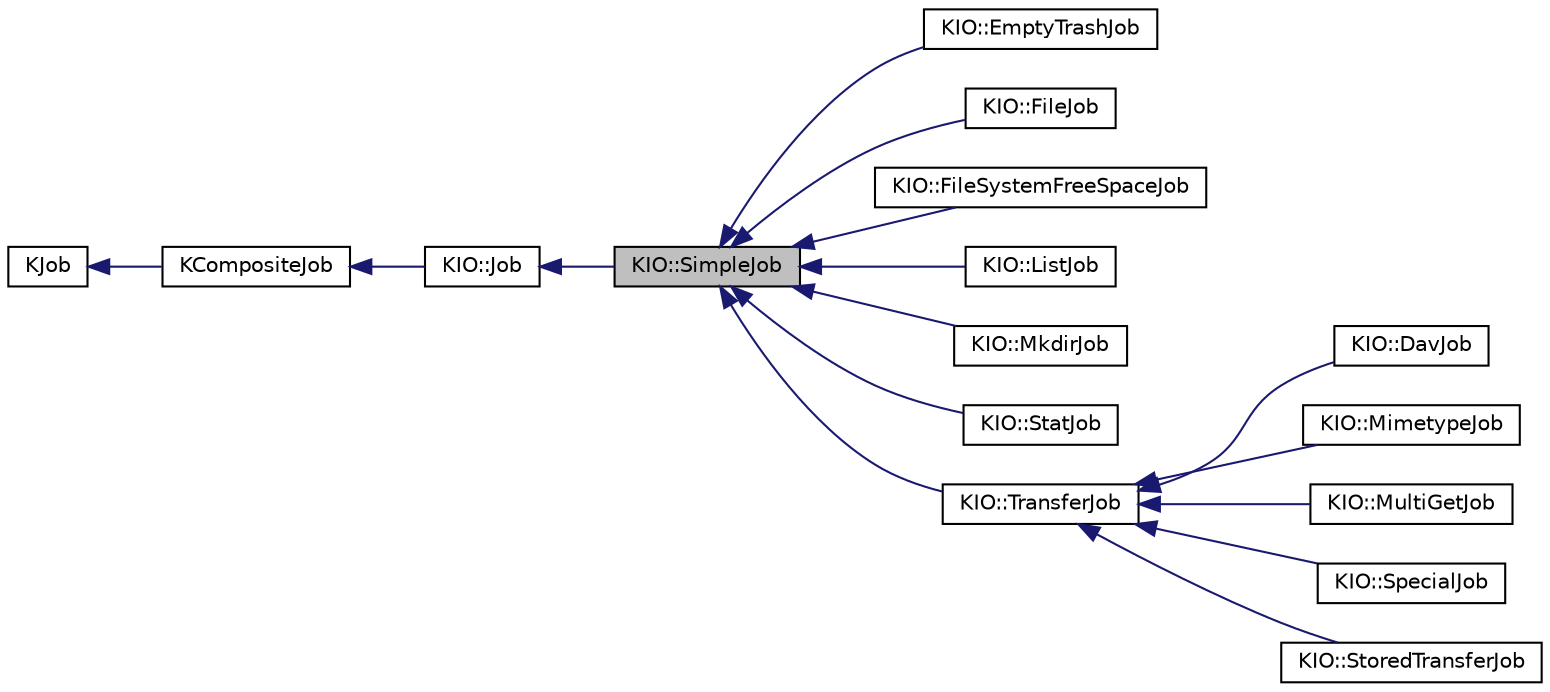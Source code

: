 digraph "KIO::SimpleJob"
{
  edge [fontname="Helvetica",fontsize="10",labelfontname="Helvetica",labelfontsize="10"];
  node [fontname="Helvetica",fontsize="10",shape=record];
  rankdir="LR";
  Node0 [label="KIO::SimpleJob",height=0.2,width=0.4,color="black", fillcolor="grey75", style="filled", fontcolor="black"];
  Node1 -> Node0 [dir="back",color="midnightblue",fontsize="10",style="solid",fontname="Helvetica"];
  Node1 [label="KIO::Job",height=0.2,width=0.4,color="black", fillcolor="white", style="filled",URL="$classKIO_1_1Job.html",tooltip="The base class for all jobs. "];
  Node2 -> Node1 [dir="back",color="midnightblue",fontsize="10",style="solid",fontname="Helvetica"];
  Node2 [label="KCompositeJob",height=0.2,width=0.4,color="black", fillcolor="white", style="filled",URL="D:/Users/anthony/Documents/MINGW-KDE-Frameworks/frameworks/kcoreaddons-5.26.0/html/KCoreAddons.tags$classKCompositeJob.html"];
  Node3 -> Node2 [dir="back",color="midnightblue",fontsize="10",style="solid",fontname="Helvetica"];
  Node3 [label="KJob",height=0.2,width=0.4,color="black", fillcolor="white", style="filled",URL="D:/Users/anthony/Documents/MINGW-KDE-Frameworks/frameworks/kcoreaddons-5.26.0/html/KCoreAddons.tags$classKJob.html"];
  Node0 -> Node4 [dir="back",color="midnightblue",fontsize="10",style="solid",fontname="Helvetica"];
  Node4 [label="KIO::EmptyTrashJob",height=0.2,width=0.4,color="black", fillcolor="white", style="filled",URL="$classKIO_1_1EmptyTrashJob.html",tooltip="A KIO job for emptying the trash. "];
  Node0 -> Node5 [dir="back",color="midnightblue",fontsize="10",style="solid",fontname="Helvetica"];
  Node5 [label="KIO::FileJob",height=0.2,width=0.4,color="black", fillcolor="white", style="filled",URL="$classKIO_1_1FileJob.html",tooltip="The file-job is an asynchronious version of normal file handling. "];
  Node0 -> Node6 [dir="back",color="midnightblue",fontsize="10",style="solid",fontname="Helvetica"];
  Node6 [label="KIO::FileSystemFreeSpaceJob",height=0.2,width=0.4,color="black", fillcolor="white", style="filled",URL="$classKIO_1_1FileSystemFreeSpaceJob.html",tooltip="A KIO job that retrieves the total and available size of a filesystem. "];
  Node0 -> Node7 [dir="back",color="midnightblue",fontsize="10",style="solid",fontname="Helvetica"];
  Node7 [label="KIO::ListJob",height=0.2,width=0.4,color="black", fillcolor="white", style="filled",URL="$classKIO_1_1ListJob.html",tooltip="A ListJob is allows you to get the get the content of a directory. "];
  Node0 -> Node8 [dir="back",color="midnightblue",fontsize="10",style="solid",fontname="Helvetica"];
  Node8 [label="KIO::MkdirJob",height=0.2,width=0.4,color="black", fillcolor="white", style="filled",URL="$classKIO_1_1MkdirJob.html",tooltip="A KIO job that creates a directory. "];
  Node0 -> Node9 [dir="back",color="midnightblue",fontsize="10",style="solid",fontname="Helvetica"];
  Node9 [label="KIO::StatJob",height=0.2,width=0.4,color="black", fillcolor="white", style="filled",URL="$classKIO_1_1StatJob.html",tooltip="A KIO job that retrieves information about a file or directory. "];
  Node0 -> Node10 [dir="back",color="midnightblue",fontsize="10",style="solid",fontname="Helvetica"];
  Node10 [label="KIO::TransferJob",height=0.2,width=0.4,color="black", fillcolor="white", style="filled",URL="$classKIO_1_1TransferJob.html",tooltip="The transfer job pumps data into and/or out of a Slave. "];
  Node10 -> Node11 [dir="back",color="midnightblue",fontsize="10",style="solid",fontname="Helvetica"];
  Node11 [label="KIO::DavJob",height=0.2,width=0.4,color="black", fillcolor="white", style="filled",URL="$classKIO_1_1DavJob.html",tooltip="The transfer job pumps data into and/or out of a Slave. "];
  Node10 -> Node12 [dir="back",color="midnightblue",fontsize="10",style="solid",fontname="Helvetica"];
  Node12 [label="KIO::MimetypeJob",height=0.2,width=0.4,color="black", fillcolor="white", style="filled",URL="$classKIO_1_1MimetypeJob.html",tooltip="A MimetypeJob is a TransferJob that allows you to get the mime type of an URL. "];
  Node10 -> Node13 [dir="back",color="midnightblue",fontsize="10",style="solid",fontname="Helvetica"];
  Node13 [label="KIO::MultiGetJob",height=0.2,width=0.4,color="black", fillcolor="white", style="filled",URL="$classKIO_1_1MultiGetJob.html",tooltip="The MultiGetJob is a TransferJob that allows you to get several files from a single server..."];
  Node10 -> Node14 [dir="back",color="midnightblue",fontsize="10",style="solid",fontname="Helvetica"];
  Node14 [label="KIO::SpecialJob",height=0.2,width=0.4,color="black", fillcolor="white", style="filled",URL="$classKIO_1_1SpecialJob.html",tooltip="A class that sends a special command to an ioslave. "];
  Node10 -> Node15 [dir="back",color="midnightblue",fontsize="10",style="solid",fontname="Helvetica"];
  Node15 [label="KIO::StoredTransferJob",height=0.2,width=0.4,color="black", fillcolor="white", style="filled",URL="$classKIO_1_1StoredTransferJob.html",tooltip="StoredTransferJob is a TransferJob (for downloading or uploading data) that also stores a QByteArray ..."];
}
